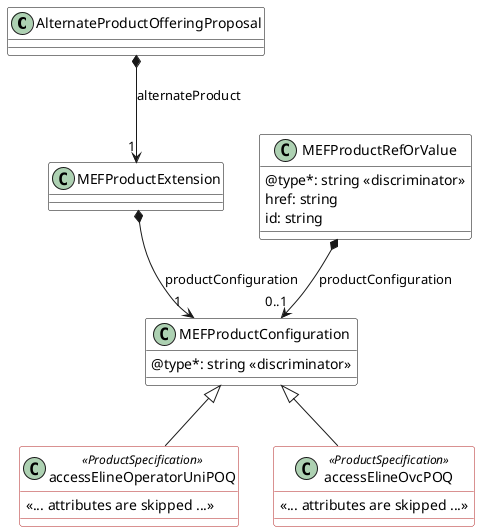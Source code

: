 @startuml
skinparam {
    ClassBackgroundColor White
    ClassBorderColor Black
    ClassBorderColor<<ProductSpecification>> FireBrick
}

class AlternateProductOfferingProposal {
}

AlternateProductOfferingProposal *-->"1" MEFProductExtension : alternateProduct

class MEFProductExtension {

}

class MEFProductConfiguration {
    @type*: string <<discriminator>>
}

MEFProductExtension *-->"1" MEFProductConfiguration : productConfiguration


class MEFProductRefOrValue {

    @type*: string <<discriminator>>
    href: string 
    id: string 
}

MEFProductRefOrValue *-->"0..1" MEFProductConfiguration : productConfiguration


class accessElineOperatorUniPOQ <<ProductSpecification>> {

    <<... attributes are skipped ...>>
}
MEFProductConfiguration <|-- accessElineOperatorUniPOQ



class accessElineOvcPOQ <<ProductSpecification>> {

    <<... attributes are skipped ...>>
}
MEFProductConfiguration <|-- accessElineOvcPOQ

@enduml
